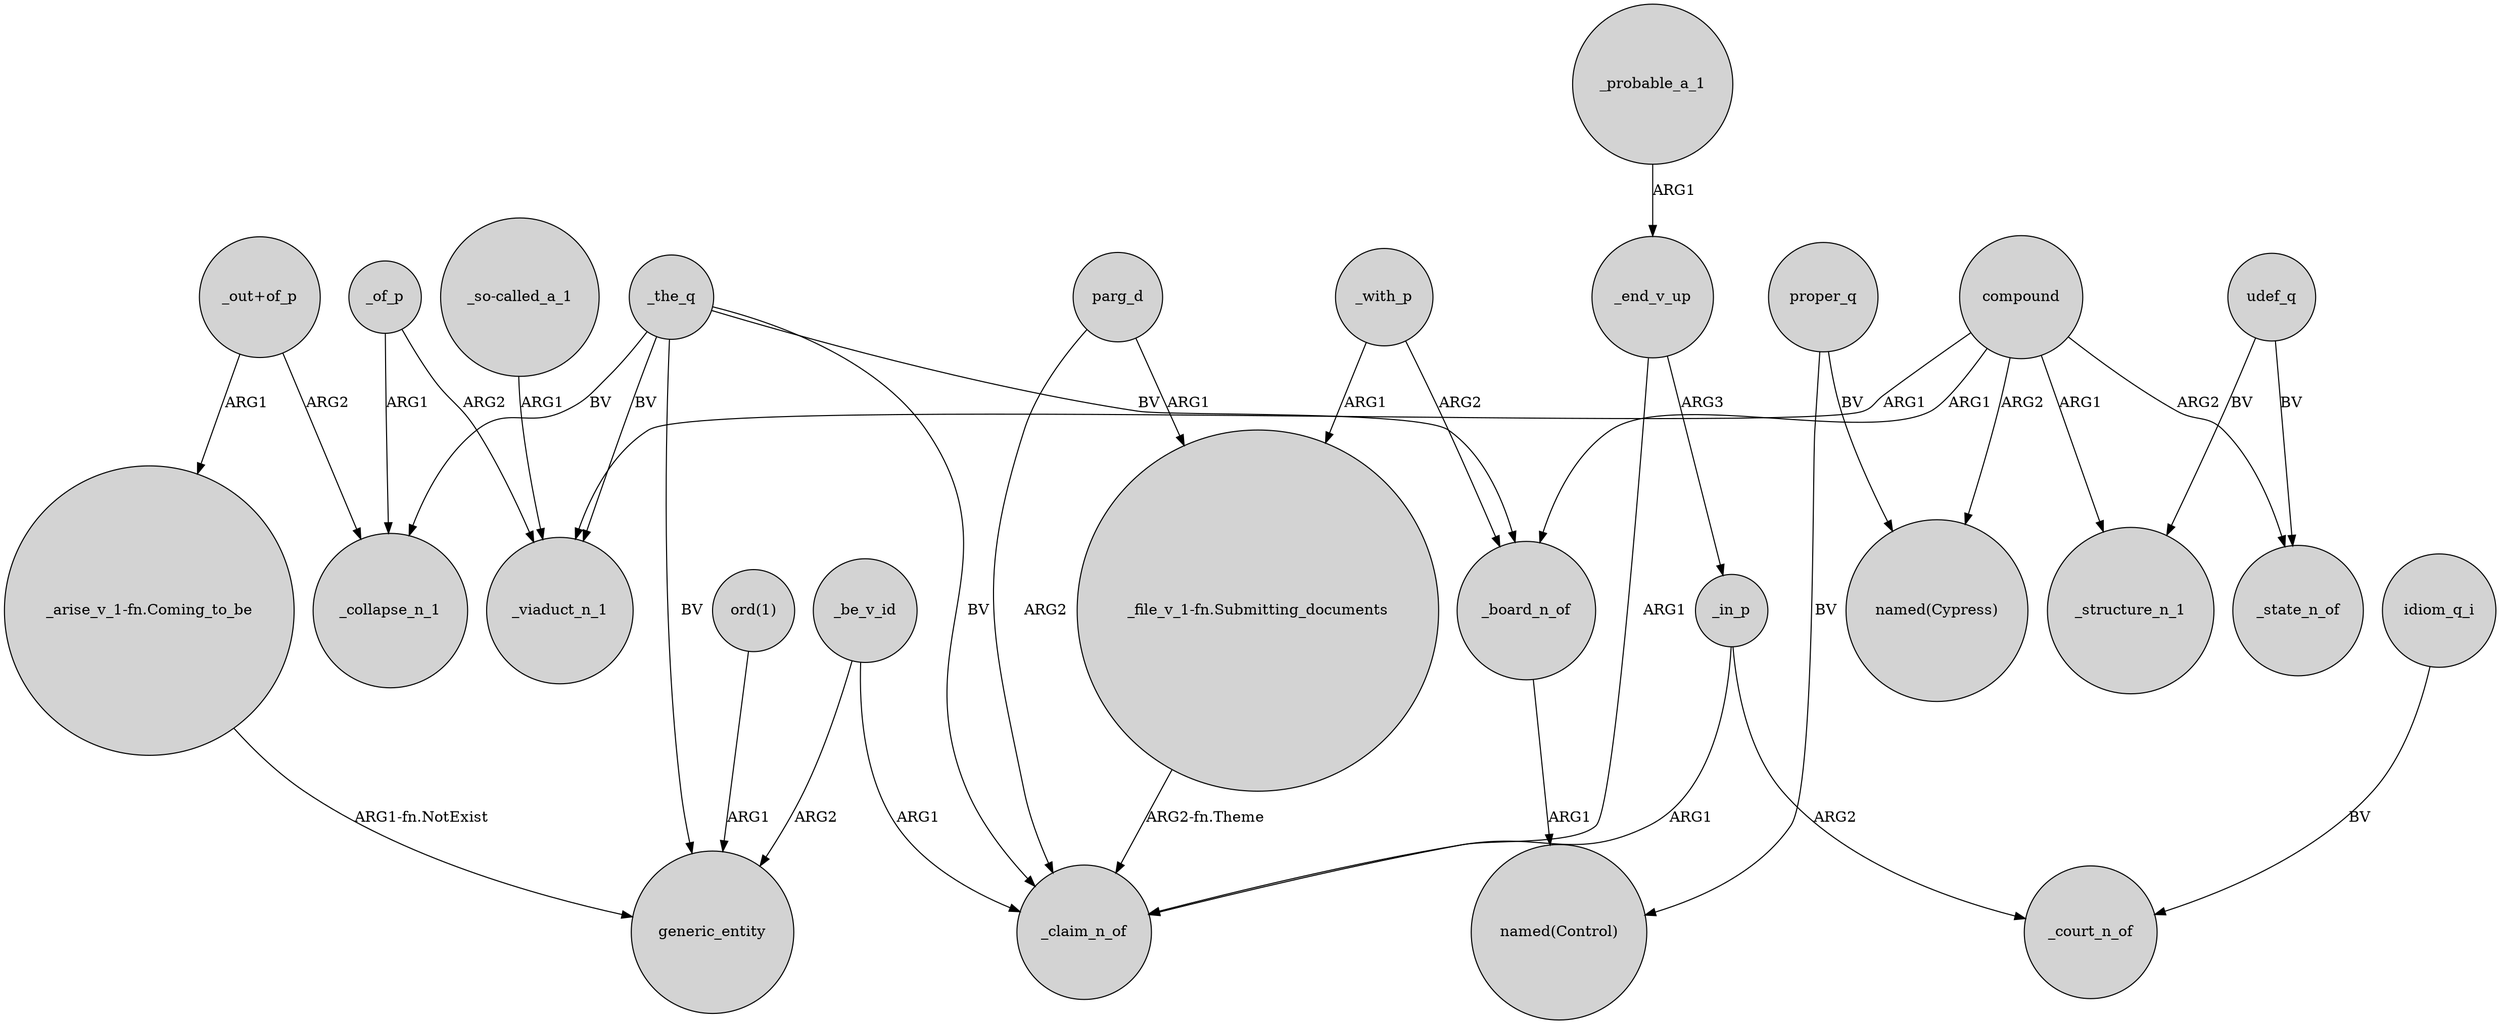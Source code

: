 digraph {
	node [shape=circle style=filled]
	"ord(1)" -> generic_entity [label=ARG1]
	_the_q -> generic_entity [label=BV]
	_the_q -> _claim_n_of [label=BV]
	_the_q -> _collapse_n_1 [label=BV]
	_the_q -> _viaduct_n_1 [label=BV]
	compound -> _board_n_of [label=ARG1]
	udef_q -> _state_n_of [label=BV]
	compound -> _state_n_of [label=ARG2]
	parg_d -> "_file_v_1-fn.Submitting_documents" [label=ARG1]
	_board_n_of -> "named(Control)" [label=ARG1]
	proper_q -> "named(Control)" [label=BV]
	compound -> _structure_n_1 [label=ARG1]
	_with_p -> "_file_v_1-fn.Submitting_documents" [label=ARG1]
	"_out+of_p" -> "_arise_v_1-fn.Coming_to_be" [label=ARG1]
	idiom_q_i -> _court_n_of [label=BV]
	"_arise_v_1-fn.Coming_to_be" -> generic_entity [label="ARG1-fn.NotExist"]
	_be_v_id -> generic_entity [label=ARG2]
	compound -> "named(Cypress)" [label=ARG2]
	"_file_v_1-fn.Submitting_documents" -> _claim_n_of [label="ARG2-fn.Theme"]
	"_so-called_a_1" -> _viaduct_n_1 [label=ARG1]
	_end_v_up -> _claim_n_of [label=ARG1]
	udef_q -> _structure_n_1 [label=BV]
	_in_p -> _court_n_of [label=ARG2]
	_of_p -> _collapse_n_1 [label=ARG1]
	_with_p -> _board_n_of [label=ARG2]
	_the_q -> _board_n_of [label=BV]
	_end_v_up -> _in_p [label=ARG3]
	_probable_a_1 -> _end_v_up [label=ARG1]
	proper_q -> "named(Cypress)" [label=BV]
	"_out+of_p" -> _collapse_n_1 [label=ARG2]
	parg_d -> _claim_n_of [label=ARG2]
	_in_p -> _claim_n_of [label=ARG1]
	_of_p -> _viaduct_n_1 [label=ARG2]
	_be_v_id -> _claim_n_of [label=ARG1]
	compound -> _viaduct_n_1 [label=ARG1]
}
